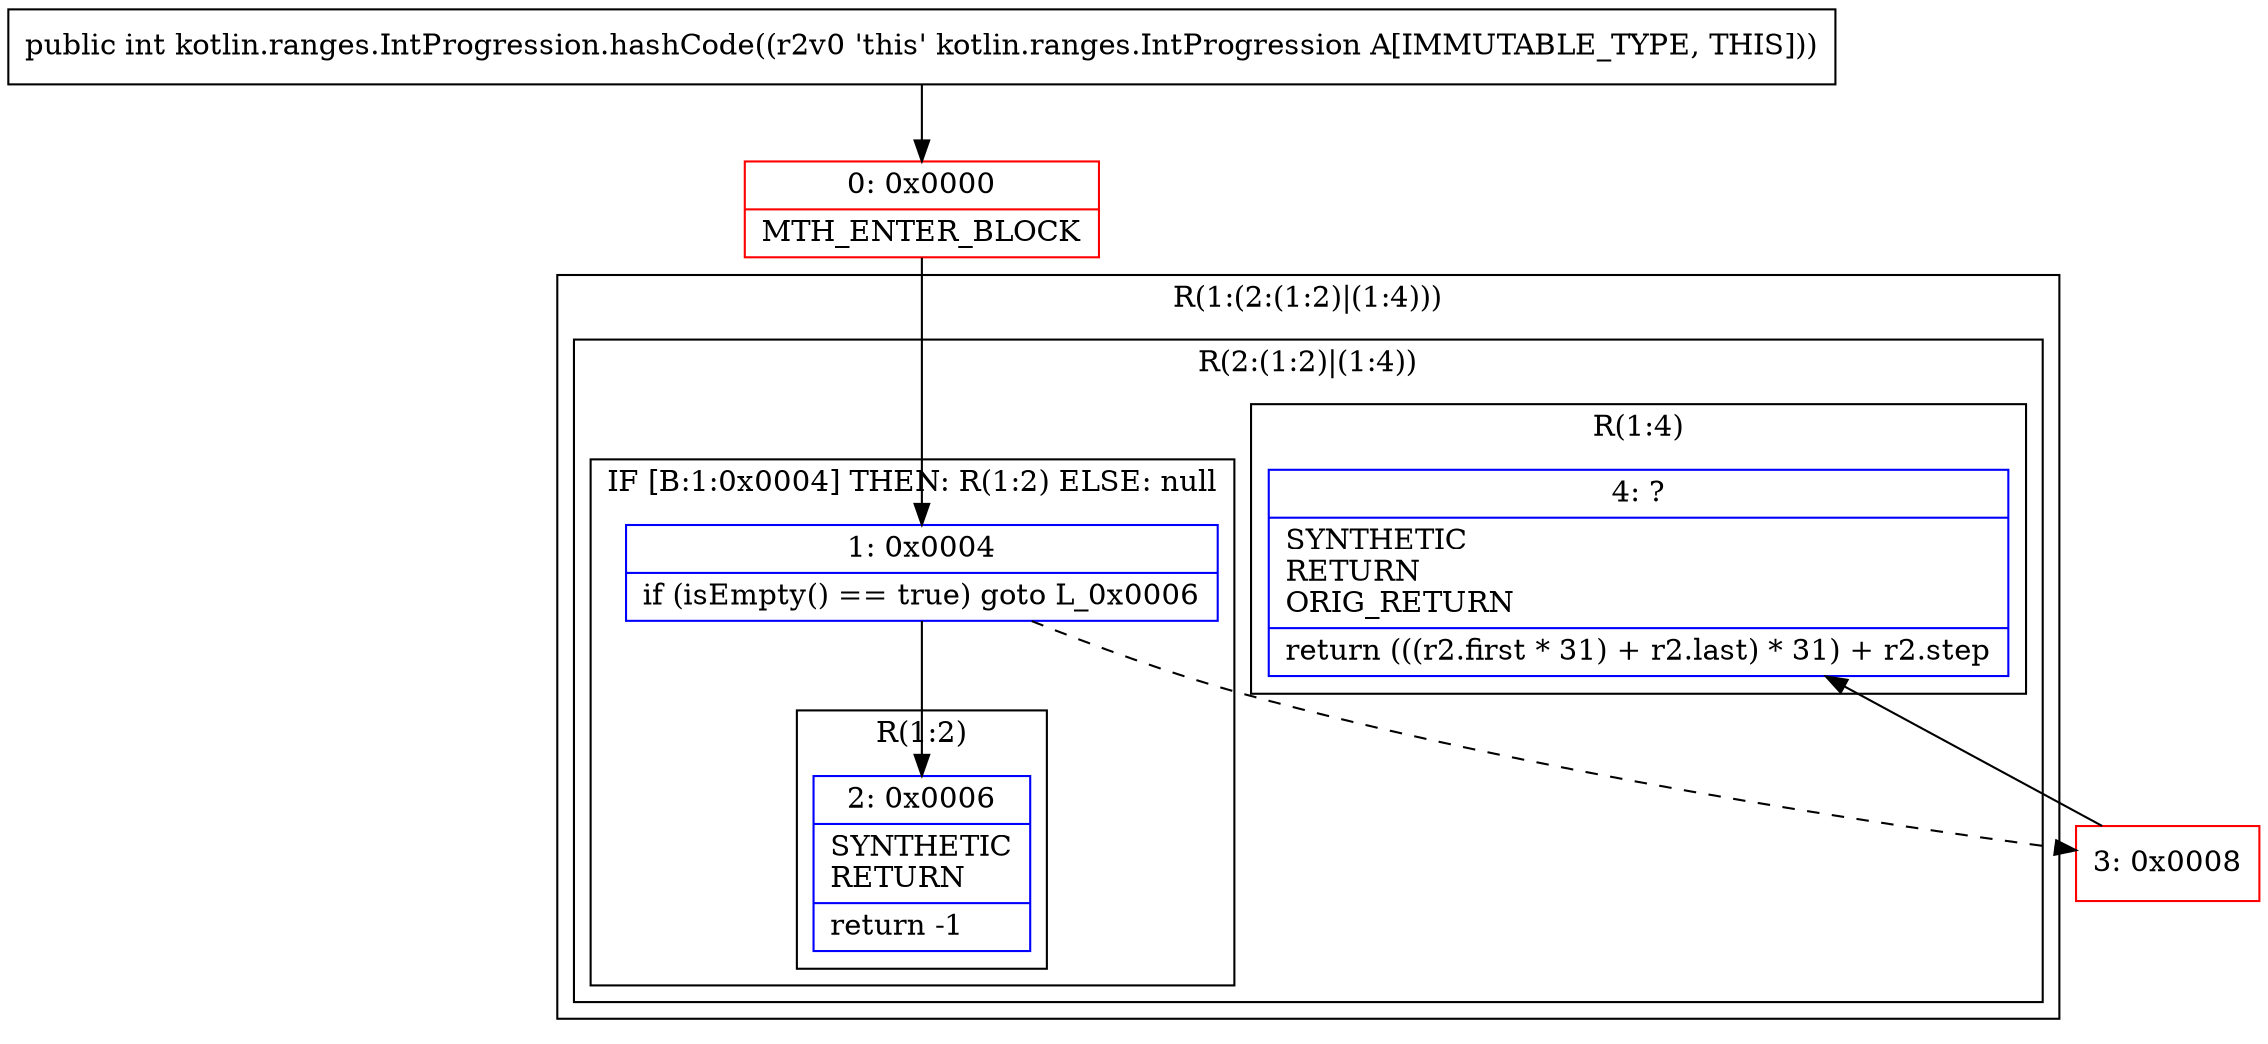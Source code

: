 digraph "CFG forkotlin.ranges.IntProgression.hashCode()I" {
subgraph cluster_Region_924551590 {
label = "R(1:(2:(1:2)|(1:4)))";
node [shape=record,color=blue];
subgraph cluster_Region_1934717553 {
label = "R(2:(1:2)|(1:4))";
node [shape=record,color=blue];
subgraph cluster_IfRegion_1115163373 {
label = "IF [B:1:0x0004] THEN: R(1:2) ELSE: null";
node [shape=record,color=blue];
Node_1 [shape=record,label="{1\:\ 0x0004|if (isEmpty() == true) goto L_0x0006\l}"];
subgraph cluster_Region_696474433 {
label = "R(1:2)";
node [shape=record,color=blue];
Node_2 [shape=record,label="{2\:\ 0x0006|SYNTHETIC\lRETURN\l|return \-1\l}"];
}
}
subgraph cluster_Region_1119793518 {
label = "R(1:4)";
node [shape=record,color=blue];
Node_4 [shape=record,label="{4\:\ ?|SYNTHETIC\lRETURN\lORIG_RETURN\l|return (((r2.first * 31) + r2.last) * 31) + r2.step\l}"];
}
}
}
Node_0 [shape=record,color=red,label="{0\:\ 0x0000|MTH_ENTER_BLOCK\l}"];
Node_3 [shape=record,color=red,label="{3\:\ 0x0008}"];
MethodNode[shape=record,label="{public int kotlin.ranges.IntProgression.hashCode((r2v0 'this' kotlin.ranges.IntProgression A[IMMUTABLE_TYPE, THIS])) }"];
MethodNode -> Node_0;
Node_1 -> Node_2;
Node_1 -> Node_3[style=dashed];
Node_0 -> Node_1;
Node_3 -> Node_4;
}


